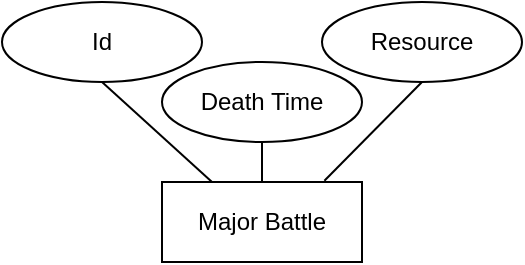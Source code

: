 <mxfile version="24.7.8">
  <diagram id="R2lEEEUBdFMjLlhIrx00" name="Page-1">
    <mxGraphModel dx="574" dy="295" grid="1" gridSize="10" guides="1" tooltips="1" connect="1" arrows="1" fold="1" page="1" pageScale="1" pageWidth="850" pageHeight="1100" math="0" shadow="0" extFonts="Permanent Marker^https://fonts.googleapis.com/css?family=Permanent+Marker">
      <root>
        <mxCell id="0" />
        <mxCell id="1" parent="0" />
        <mxCell id="UHMHDJI4dQC3CaGLlZae-1" value="Major Battle" style="whiteSpace=wrap;html=1;align=center;" vertex="1" parent="1">
          <mxGeometry x="360" y="240" width="100" height="40" as="geometry" />
        </mxCell>
        <mxCell id="UHMHDJI4dQC3CaGLlZae-2" value="Id" style="ellipse;whiteSpace=wrap;html=1;align=center;" vertex="1" parent="1">
          <mxGeometry x="280" y="150" width="100" height="40" as="geometry" />
        </mxCell>
        <mxCell id="UHMHDJI4dQC3CaGLlZae-5" value="" style="endArrow=none;html=1;rounded=0;exitX=0.5;exitY=1;exitDx=0;exitDy=0;entryX=0.25;entryY=0;entryDx=0;entryDy=0;" edge="1" parent="1" source="UHMHDJI4dQC3CaGLlZae-2" target="UHMHDJI4dQC3CaGLlZae-1">
          <mxGeometry relative="1" as="geometry">
            <mxPoint x="350" y="200" as="sourcePoint" />
            <mxPoint x="510" y="200" as="targetPoint" />
          </mxGeometry>
        </mxCell>
        <mxCell id="UHMHDJI4dQC3CaGLlZae-6" value="Death Time" style="ellipse;whiteSpace=wrap;html=1;align=center;" vertex="1" parent="1">
          <mxGeometry x="360" y="180" width="100" height="40" as="geometry" />
        </mxCell>
        <mxCell id="UHMHDJI4dQC3CaGLlZae-7" value="" style="endArrow=none;html=1;rounded=0;exitX=0.5;exitY=1;exitDx=0;exitDy=0;entryX=0.5;entryY=0;entryDx=0;entryDy=0;" edge="1" parent="1" source="UHMHDJI4dQC3CaGLlZae-6" target="UHMHDJI4dQC3CaGLlZae-1">
          <mxGeometry relative="1" as="geometry">
            <mxPoint x="440" y="190" as="sourcePoint" />
            <mxPoint x="475" y="230" as="targetPoint" />
          </mxGeometry>
        </mxCell>
        <mxCell id="UHMHDJI4dQC3CaGLlZae-8" value="Resource" style="ellipse;whiteSpace=wrap;html=1;align=center;" vertex="1" parent="1">
          <mxGeometry x="440" y="150" width="100" height="40" as="geometry" />
        </mxCell>
        <mxCell id="UHMHDJI4dQC3CaGLlZae-9" value="" style="endArrow=none;html=1;rounded=0;exitX=0.5;exitY=1;exitDx=0;exitDy=0;entryX=0.812;entryY=-0.015;entryDx=0;entryDy=0;entryPerimeter=0;" edge="1" parent="1" source="UHMHDJI4dQC3CaGLlZae-8" target="UHMHDJI4dQC3CaGLlZae-1">
          <mxGeometry relative="1" as="geometry">
            <mxPoint x="420" y="170" as="sourcePoint" />
            <mxPoint x="455" y="210" as="targetPoint" />
          </mxGeometry>
        </mxCell>
      </root>
    </mxGraphModel>
  </diagram>
</mxfile>
